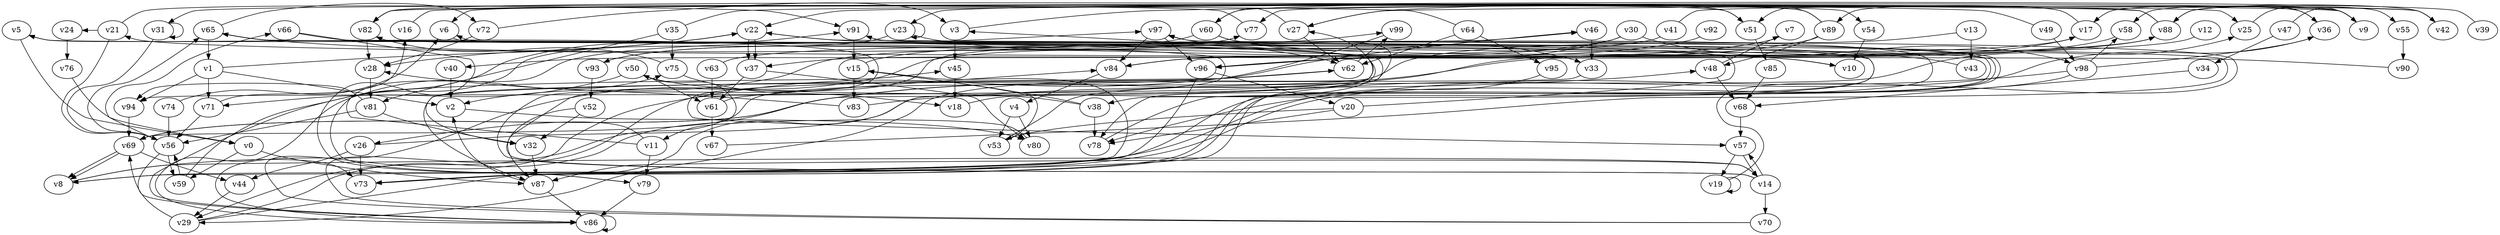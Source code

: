 // Benchmark game 137 - 100 vertices
digraph G {
    v0 [name="v0", player=0];
    v1 [name="v1", player=1];
    v2 [name="v2", player=1];
    v3 [name="v3", player=0];
    v4 [name="v4", player=1];
    v5 [name="v5", player=0];
    v6 [name="v6", player=1];
    v7 [name="v7", player=0];
    v8 [name="v8", player=1];
    v9 [name="v9", player=0];
    v10 [name="v10", player=1];
    v11 [name="v11", player=1];
    v12 [name="v12", player=1];
    v13 [name="v13", player=1];
    v14 [name="v14", player=1];
    v15 [name="v15", player=0];
    v16 [name="v16", player=1];
    v17 [name="v17", player=1];
    v18 [name="v18", player=0];
    v19 [name="v19", player=1];
    v20 [name="v20", player=1, target=1];
    v21 [name="v21", player=1];
    v22 [name="v22", player=1, target=1];
    v23 [name="v23", player=1];
    v24 [name="v24", player=1, target=1];
    v25 [name="v25", player=1];
    v26 [name="v26", player=0];
    v27 [name="v27", player=1];
    v28 [name="v28", player=0];
    v29 [name="v29", player=1];
    v30 [name="v30", player=1];
    v31 [name="v31", player=0];
    v32 [name="v32", player=1];
    v33 [name="v33", player=0];
    v34 [name="v34", player=0, target=1];
    v35 [name="v35", player=0, target=1];
    v36 [name="v36", player=1, target=1];
    v37 [name="v37", player=1];
    v38 [name="v38", player=1];
    v39 [name="v39", player=0];
    v40 [name="v40", player=1];
    v41 [name="v41", player=0];
    v42 [name="v42", player=1, target=1];
    v43 [name="v43", player=0];
    v44 [name="v44", player=1];
    v45 [name="v45", player=1];
    v46 [name="v46", player=1, target=1];
    v47 [name="v47", player=1];
    v48 [name="v48", player=0];
    v49 [name="v49", player=1];
    v50 [name="v50", player=1];
    v51 [name="v51", player=0];
    v52 [name="v52", player=1, target=1];
    v53 [name="v53", player=0];
    v54 [name="v54", player=0];
    v55 [name="v55", player=1];
    v56 [name="v56", player=0];
    v57 [name="v57", player=0, target=1];
    v58 [name="v58", player=0];
    v59 [name="v59", player=0];
    v60 [name="v60", player=0];
    v61 [name="v61", player=0];
    v62 [name="v62", player=0];
    v63 [name="v63", player=0];
    v64 [name="v64", player=1];
    v65 [name="v65", player=0];
    v66 [name="v66", player=1];
    v67 [name="v67", player=0];
    v68 [name="v68", player=0];
    v69 [name="v69", player=0];
    v70 [name="v70", player=0];
    v71 [name="v71", player=0];
    v72 [name="v72", player=0];
    v73 [name="v73", player=0];
    v74 [name="v74", player=1];
    v75 [name="v75", player=1];
    v76 [name="v76", player=1];
    v77 [name="v77", player=1];
    v78 [name="v78", player=0];
    v79 [name="v79", player=1];
    v80 [name="v80", player=1];
    v81 [name="v81", player=1];
    v82 [name="v82", player=0, target=1];
    v83 [name="v83", player=1];
    v84 [name="v84", player=0];
    v85 [name="v85", player=0];
    v86 [name="v86", player=0, target=1];
    v87 [name="v87", player=0];
    v88 [name="v88", player=0, target=1];
    v89 [name="v89", player=0];
    v90 [name="v90", player=1];
    v91 [name="v91", player=1];
    v92 [name="v92", player=0];
    v93 [name="v93", player=1, target=1];
    v94 [name="v94", player=1];
    v95 [name="v95", player=0];
    v96 [name="v96", player=0];
    v97 [name="v97", player=1];
    v98 [name="v98", player=0];
    v99 [name="v99", player=0];

    v0 -> v59;
    v1 -> v22 [constraint="time == 3"];
    v2 -> v80 [constraint="time == 9"];
    v3 -> v51 [constraint="time == 19"];
    v4 -> v80;
    v5 -> v0 [constraint="time == 5"];
    v6 -> v73 [constraint="time == 4"];
    v7 -> v96 [constraint="time >= 12"];
    v8 -> v14 [constraint="time >= 9"];
    v9 -> v82 [constraint="time == 0"];
    v10 -> v65 [constraint="time <= 12"];
    v11 -> v26 [constraint="time >= 5"];
    v12 -> v96 [constraint="time >= 6"];
    v13 -> v29 [constraint="time % 4 == 0"];
    v14 -> v70;
    v15 -> v83;
    v16 -> v25 [constraint="(time >= 6) && (time <= 21)"];
    v17 -> v89 [constraint="time <= 21"];
    v18 -> v5 [constraint="(time >= 5) && (time <= 15)"];
    v19 -> v19 [constraint="time == 6"];
    v20 -> v53 [constraint="time % 5 == 4"];
    v21 -> v91 [constraint="time <= 24"];
    v22 -> v37;
    v23 -> v86 [constraint="time <= 19"];
    v24 -> v76;
    v25 -> v36 [constraint="time == 2"];
    v26 -> v44;
    v27 -> v62 [constraint="time % 3 == 1"];
    v28 -> v81;
    v29 -> v97 [constraint="time == 17"];
    v30 -> v98 [constraint="time >= 3"];
    v31 -> v31 [constraint="time % 3 == 0"];
    v32 -> v87;
    v33 -> v87 [constraint="time % 6 == 3"];
    v34 -> v68;
    v35 -> v81 [constraint="time == 17"];
    v36 -> v17 [constraint="time % 5 == 2"];
    v37 -> v80 [constraint="time == 0"];
    v38 -> v78;
    v39 -> v23 [constraint="(time % 4 == 0) || (time % 4 == 2)"];
    v40 -> v2;
    v41 -> v40 [constraint="time >= 14"];
    v42 -> v27 [constraint="time >= 15"];
    v43 -> v22 [constraint="time >= 3"];
    v44 -> v29;
    v45 -> v18;
    v46 -> v33;
    v47 -> v9 [constraint="time <= 17"];
    v48 -> v7 [constraint="time % 6 == 4"];
    v49 -> v82 [constraint="time % 4 == 2"];
    v50 -> v69 [constraint="time <= 10"];
    v51 -> v85;
    v52 -> v87 [constraint="(time % 4 == 1) || (time % 4 == 1)"];
    v53 -> v15 [constraint="time % 6 == 3"];
    v54 -> v10;
    v55 -> v90;
    v56 -> v65 [constraint="time == 4"];
    v57 -> v14;
    v58 -> v29 [constraint="time == 10"];
    v59 -> v91 [constraint="time <= 10"];
    v60 -> v10 [constraint="time >= 6"];
    v61 -> v84 [constraint="time == 9"];
    v62 -> v32 [constraint="time == 4"];
    v63 -> v61;
    v64 -> v6 [constraint="time <= 21"];
    v65 -> v78 [constraint="time <= 25"];
    v66 -> v79 [constraint="(time >= 5) && (time <= 17)"];
    v67 -> v22 [constraint="time % 6 == 5"];
    v68 -> v57;
    v69 -> v27 [constraint="time == 16"];
    v70 -> v46 [constraint="time % 6 == 1"];
    v71 -> v56 [constraint="time >= 14"];
    v72 -> v28;
    v73 -> v6 [constraint="time >= 15"];
    v74 -> v6 [constraint="time == 0"];
    v75 -> v82 [constraint="time >= 4"];
    v76 -> v0 [constraint="time % 5 == 3"];
    v77 -> v31 [constraint="(time >= 7) && (time <= 22)"];
    v78 -> v97 [constraint="time == 16"];
    v79 -> v45 [constraint="time % 5 == 3"];
    v80 -> v11 [constraint="time >= 15"];
    v81 -> v94 [constraint="time == 7"];
    v82 -> v28;
    v83 -> v28 [constraint="time % 5 == 4"];
    v84 -> v4;
    v85 -> v68 [constraint="time >= 12"];
    v86 -> v75 [constraint="time <= 14"];
    v87 -> v86;
    v88 -> v55 [constraint="time % 4 == 3"];
    v89 -> v48 [constraint="time >= 10"];
    v90 -> v21 [constraint="time == 16"];
    v91 -> v15;
    v92 -> v86 [constraint="time <= 19"];
    v93 -> v77 [constraint="time % 3 == 1"];
    v94 -> v69;
    v95 -> v73 [constraint="time >= 6"];
    v96 -> v20;
    v97 -> v84;
    v98 -> v58 [constraint="time == 3"];
    v99 -> v57 [constraint="time >= 15"];
    v57 -> v19;
    v60 -> v93 [constraint="time % 2 == 0"];
    v14 -> v57 [constraint="time == 10"];
    v42 -> v88 [constraint="time == 14"];
    v37 -> v61;
    v14 -> v5 [constraint="time <= 19"];
    v91 -> v38 [constraint="time <= 13"];
    v88 -> v77 [constraint="time >= 13"];
    v65 -> v72 [constraint="(time >= 8) && (time <= 16)"];
    v89 -> v51 [constraint="time == 15"];
    v66 -> v94 [constraint="time >= 1"];
    v30 -> v2 [constraint="time >= 5"];
    v96 -> v73 [constraint="time >= 4"];
    v86 -> v86 [constraint="time >= 15"];
    v1 -> v71;
    v38 -> v15 [constraint="time <= 20"];
    v15 -> v99 [constraint="time == 10"];
    v87 -> v2 [constraint="(time % 4 == 0) || (time % 3 == 0)"];
    v65 -> v1;
    v47 -> v34;
    v31 -> v56 [constraint="time >= 2"];
    v19 -> v91 [constraint="time % 2 == 1"];
    v70 -> v65 [constraint="time % 6 == 0"];
    v98 -> v78 [constraint="time % 4 == 3"];
    v29 -> v17 [constraint="time % 6 == 1"];
    v61 -> v67;
    v75 -> v18 [constraint="time <= 12"];
    v89 -> v84 [constraint="time % 6 == 3"];
    v26 -> v73;
    v4 -> v53;
    v35 -> v54 [constraint="time >= 9"];
    v53 -> v25 [constraint="time <= 12"];
    v69 -> v8 [constraint="time <= 23"];
    v8 -> v73 [constraint="time >= 9"];
    v50 -> v61;
    v83 -> v48 [constraint="time % 6 == 5"];
    v52 -> v32;
    v35 -> v75;
    v69 -> v44;
    v13 -> v43;
    v21 -> v56 [constraint="time >= 3"];
    v41 -> v42 [constraint="time <= 12"];
    v1 -> v94;
    v64 -> v95;
    v63 -> v17 [constraint="time == 9"];
    v22 -> v28;
    v20 -> v82 [constraint="time >= 15"];
    v23 -> v62 [constraint="time % 4 == 1"];
    v14 -> v87 [constraint="time == 5"];
    v62 -> v99 [constraint="(time >= 3) && (time <= 18)"];
    v8 -> v15 [constraint="time >= 4"];
    v36 -> v8 [constraint="time >= 7"];
    v29 -> v69;
    v59 -> v56 [constraint="time >= 13"];
    v74 -> v56;
    v56 -> v59;
    v73 -> v65 [constraint="time >= 7"];
    v3 -> v45;
    v38 -> v50 [constraint="time <= 15"];
    v81 -> v56;
    v97 -> v96;
    v48 -> v68;
    v88 -> v82 [constraint="time % 5 == 4"];
    v64 -> v62;
    v88 -> v37 [constraint="time >= 7"];
    v20 -> v78;
    v11 -> v97 [constraint="time == 6"];
    v49 -> v98;
    v30 -> v96 [constraint="time >= 1"];
    v69 -> v8;
    v1 -> v2;
    v89 -> v60 [constraint="time % 2 == 0"];
    v93 -> v52;
    v81 -> v32;
    v69 -> v62 [constraint="time % 2 == 0"];
    v23 -> v23 [constraint="time == 16"];
    v11 -> v79;
    v79 -> v86;
    v60 -> v33 [constraint="time % 4 == 2"];
    v84 -> v88 [constraint="time == 9"];
    v98 -> v36 [constraint="time <= 10"];
    v56 -> v66 [constraint="time <= 24"];
    v22 -> v37;
    v56 -> v86 [constraint="time >= 8"];
    v9 -> v58 [constraint="time == 13"];
    v50 -> v71 [constraint="time == 18"];
    v98 -> v73 [constraint="time >= 3"];
    v0 -> v87 [constraint="time >= 2"];
    v27 -> v60 [constraint="time == 17"];
    v21 -> v24 [constraint="time == 2"];
    v71 -> v16 [constraint="time == 19"];
    v26 -> v3 [constraint="time % 6 == 3"];
    v72 -> v3 [constraint="time % 3 == 2"];
    v9 -> v22 [constraint="time <= 10"];
    v51 -> v27 [constraint="time == 17"];
    v14 -> v46 [constraint="time == 2"];
}
